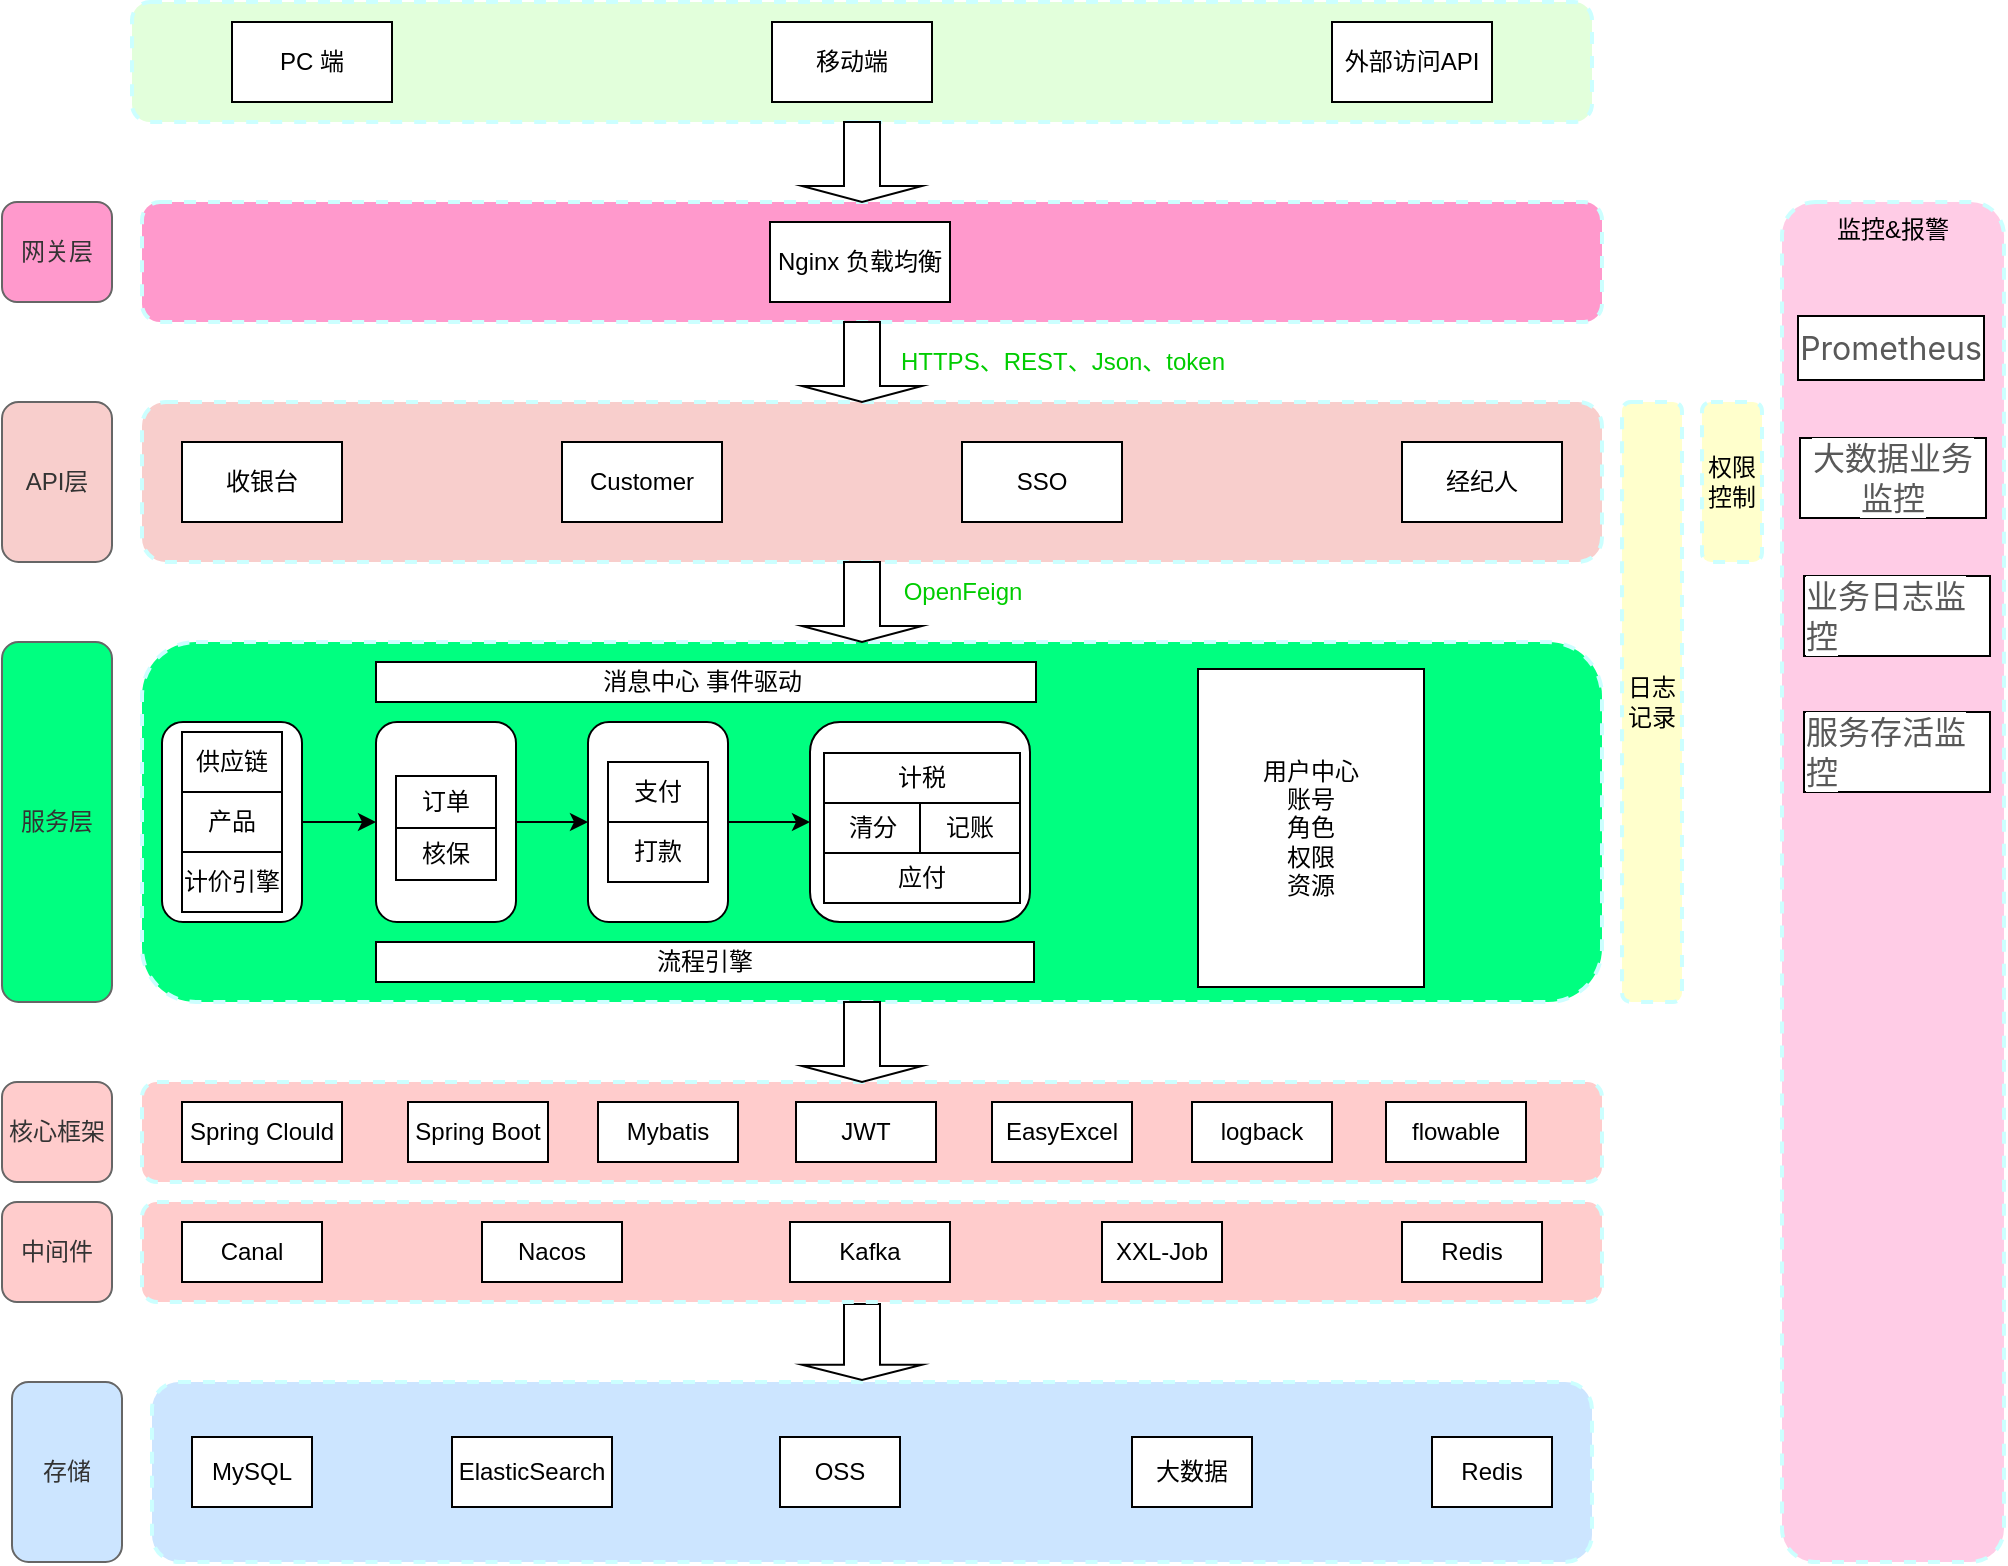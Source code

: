 <mxfile version="26.1.2">
  <diagram name="第 1 页" id="GDbKCuajYz0Do3prRXZw">
    <mxGraphModel dx="2069" dy="1954" grid="0" gridSize="10" guides="1" tooltips="1" connect="1" arrows="1" fold="1" page="1" pageScale="1" pageWidth="827" pageHeight="1169" math="0" shadow="0">
      <root>
        <mxCell id="0" />
        <mxCell id="1" parent="0" />
        <mxCell id="xzhucQesnsCn1omH9_tc-11" value="" style="rounded=1;whiteSpace=wrap;html=1;dashed=1;strokeWidth=2;strokeColor=#CCFFFF;fillColor=#FFCCCC;" parent="1" vertex="1">
          <mxGeometry x="40" y="290" width="730" height="50" as="geometry" />
        </mxCell>
        <mxCell id="xzhucQesnsCn1omH9_tc-3" value="" style="rounded=1;whiteSpace=wrap;html=1;dashed=1;strokeWidth=2;strokeColor=#CCFFFF;fillColor=#CCE5FF;" parent="1" vertex="1">
          <mxGeometry x="45" y="440" width="720" height="90" as="geometry" />
        </mxCell>
        <mxCell id="xzhucQesnsCn1omH9_tc-12" value="核心框架" style="rounded=1;whiteSpace=wrap;html=1;fillColor=#FFCCCC;fontColor=#333333;strokeColor=#666666;" parent="1" vertex="1">
          <mxGeometry x="-30" y="290" width="55" height="50" as="geometry" />
        </mxCell>
        <mxCell id="xzhucQesnsCn1omH9_tc-13" value="" style="rounded=1;whiteSpace=wrap;html=1;dashed=1;strokeWidth=2;strokeColor=#CCFFFF;fillColor=#00FF80;" parent="1" vertex="1">
          <mxGeometry x="40" y="70" width="730" height="180" as="geometry" />
        </mxCell>
        <mxCell id="xzhucQesnsCn1omH9_tc-1" value="日志记录" style="rounded=1;whiteSpace=wrap;html=1;dashed=1;strokeWidth=2;strokeColor=#CCFFFF;fillColor=#FFFFCC;" parent="1" vertex="1">
          <mxGeometry x="780" y="-50" width="30" height="300" as="geometry" />
        </mxCell>
        <mxCell id="xzhucQesnsCn1omH9_tc-14" value="服务层" style="rounded=1;whiteSpace=wrap;html=1;fillColor=#00FF80;fontColor=#333333;strokeColor=#666666;" parent="1" vertex="1">
          <mxGeometry x="-30" y="70" width="55" height="180" as="geometry" />
        </mxCell>
        <mxCell id="xzhucQesnsCn1omH9_tc-15" value="存储" style="rounded=1;whiteSpace=wrap;html=1;fillColor=#CCE5FF;fontColor=#333333;strokeColor=#666666;" parent="1" vertex="1">
          <mxGeometry x="-25" y="440" width="55" height="90" as="geometry" />
        </mxCell>
        <mxCell id="xzhucQesnsCn1omH9_tc-16" value="MySQL" style="rounded=0;whiteSpace=wrap;html=1;" parent="1" vertex="1">
          <mxGeometry x="65" y="467.5" width="60" height="35" as="geometry" />
        </mxCell>
        <mxCell id="xzhucQesnsCn1omH9_tc-17" value="ElasticSearch" style="rounded=0;whiteSpace=wrap;html=1;" parent="1" vertex="1">
          <mxGeometry x="195" y="467.5" width="80" height="35" as="geometry" />
        </mxCell>
        <mxCell id="xzhucQesnsCn1omH9_tc-18" value="OSS" style="rounded=0;whiteSpace=wrap;html=1;" parent="1" vertex="1">
          <mxGeometry x="359" y="467.5" width="60" height="35" as="geometry" />
        </mxCell>
        <mxCell id="xzhucQesnsCn1omH9_tc-19" value="大数据" style="rounded=0;whiteSpace=wrap;html=1;" parent="1" vertex="1">
          <mxGeometry x="535" y="467.5" width="60" height="35" as="geometry" />
        </mxCell>
        <mxCell id="xzhucQesnsCn1omH9_tc-20" value="Redis" style="rounded=0;whiteSpace=wrap;html=1;" parent="1" vertex="1">
          <mxGeometry x="685" y="467.5" width="60" height="35" as="geometry" />
        </mxCell>
        <mxCell id="xzhucQesnsCn1omH9_tc-23" value="权限控制" style="rounded=1;whiteSpace=wrap;html=1;dashed=1;strokeWidth=2;strokeColor=#CCFFFF;fillColor=#FFFFCC;" parent="1" vertex="1">
          <mxGeometry x="820" y="-50" width="30" height="80" as="geometry" />
        </mxCell>
        <mxCell id="xzhucQesnsCn1omH9_tc-24" value="监控&amp;amp;报警" style="rounded=1;whiteSpace=wrap;html=1;dashed=1;strokeWidth=2;strokeColor=#CCFFFF;fillColor=#FFCCE6;align=center;verticalAlign=top;" parent="1" vertex="1">
          <mxGeometry x="860" y="-150" width="111" height="680" as="geometry" />
        </mxCell>
        <mxCell id="xzhucQesnsCn1omH9_tc-26" value="API层" style="rounded=1;whiteSpace=wrap;html=1;fillColor=#F8CECC;fontColor=#333333;strokeColor=#666666;" parent="1" vertex="1">
          <mxGeometry x="-30" y="-50" width="55" height="80" as="geometry" />
        </mxCell>
        <mxCell id="xzhucQesnsCn1omH9_tc-27" value="" style="rounded=1;whiteSpace=wrap;html=1;dashed=1;strokeWidth=2;strokeColor=#CCFFFF;fillColor=#F8CECC;" parent="1" vertex="1">
          <mxGeometry x="40" y="-50" width="730" height="80" as="geometry" />
        </mxCell>
        <mxCell id="xzhucQesnsCn1omH9_tc-28" value="" style="rounded=1;whiteSpace=wrap;html=1;dashed=1;strokeWidth=2;strokeColor=#CCFFFF;fillColor=#FF99CC;" parent="1" vertex="1">
          <mxGeometry x="40" y="-150" width="730" height="60" as="geometry" />
        </mxCell>
        <mxCell id="xzhucQesnsCn1omH9_tc-29" value="网关层" style="rounded=1;whiteSpace=wrap;html=1;fillColor=#FF99CC;fontColor=#333333;strokeColor=#666666;" parent="1" vertex="1">
          <mxGeometry x="-30" y="-150" width="55" height="50" as="geometry" />
        </mxCell>
        <mxCell id="xzhucQesnsCn1omH9_tc-30" value="" style="rounded=1;whiteSpace=wrap;html=1;dashed=1;strokeWidth=2;strokeColor=#CCFFFF;fillColor=#E2FFDB;" parent="1" vertex="1">
          <mxGeometry x="35" y="-250" width="730" height="60" as="geometry" />
        </mxCell>
        <mxCell id="xzhucQesnsCn1omH9_tc-33" value="PC 端" style="rounded=0;whiteSpace=wrap;html=1;" parent="1" vertex="1">
          <mxGeometry x="85" y="-240" width="80" height="40" as="geometry" />
        </mxCell>
        <mxCell id="xzhucQesnsCn1omH9_tc-34" value="移动端" style="rounded=0;whiteSpace=wrap;html=1;" parent="1" vertex="1">
          <mxGeometry x="355" y="-240" width="80" height="40" as="geometry" />
        </mxCell>
        <mxCell id="xzhucQesnsCn1omH9_tc-35" value="外部访问API" style="rounded=0;whiteSpace=wrap;html=1;" parent="1" vertex="1">
          <mxGeometry x="635" y="-240" width="80" height="40" as="geometry" />
        </mxCell>
        <mxCell id="xzhucQesnsCn1omH9_tc-38" value="&lt;font style=&quot;color: rgb(0, 204, 0);&quot;&gt;HTTPS、REST、Json、token&lt;/font&gt;" style="text;html=1;align=center;verticalAlign=middle;resizable=0;points=[];autosize=1;strokeColor=none;fillColor=none;" parent="1" vertex="1">
          <mxGeometry x="405" y="-85" width="190" height="30" as="geometry" />
        </mxCell>
        <mxCell id="OdMvZ81qA7tzputkd07s-1" value="Nginx 负载均衡" style="rounded=0;whiteSpace=wrap;html=1;" parent="1" vertex="1">
          <mxGeometry x="354" y="-140" width="90" height="40" as="geometry" />
        </mxCell>
        <mxCell id="OdMvZ81qA7tzputkd07s-2" value="" style="shape=singleArrow;direction=south;whiteSpace=wrap;html=1;shadow=0;dashed=0;strokeColor=default;align=center;verticalAlign=middle;fontFamily=Helvetica;fontSize=12;fontColor=default;fillColor=default;" parent="1" vertex="1">
          <mxGeometry x="370" y="-90" width="60" height="40" as="geometry" />
        </mxCell>
        <mxCell id="OdMvZ81qA7tzputkd07s-3" value="" style="shape=singleArrow;direction=south;whiteSpace=wrap;html=1;shadow=0;dashed=0;strokeColor=default;align=center;verticalAlign=middle;fontFamily=Helvetica;fontSize=12;fontColor=default;fillColor=default;" parent="1" vertex="1">
          <mxGeometry x="370" y="-190" width="60" height="40" as="geometry" />
        </mxCell>
        <mxCell id="OdMvZ81qA7tzputkd07s-4" value="收银台" style="rounded=0;whiteSpace=wrap;html=1;" parent="1" vertex="1">
          <mxGeometry x="60" y="-30" width="80" height="40" as="geometry" />
        </mxCell>
        <mxCell id="OdMvZ81qA7tzputkd07s-8" value="" style="shape=singleArrow;direction=south;whiteSpace=wrap;html=1;shadow=0;dashed=0;strokeColor=default;align=center;verticalAlign=middle;fontFamily=Helvetica;fontSize=12;fontColor=default;fillColor=default;" parent="1" vertex="1">
          <mxGeometry x="370" y="30" width="60" height="40" as="geometry" />
        </mxCell>
        <mxCell id="OdMvZ81qA7tzputkd07s-9" value="" style="shape=singleArrow;direction=south;whiteSpace=wrap;html=1;shadow=0;dashed=0;strokeColor=default;align=center;verticalAlign=middle;fontFamily=Helvetica;fontSize=12;fontColor=default;fillColor=default;" parent="1" vertex="1">
          <mxGeometry x="370" y="250" width="60" height="40" as="geometry" />
        </mxCell>
        <mxCell id="OdMvZ81qA7tzputkd07s-10" value="" style="shape=singleArrow;direction=south;whiteSpace=wrap;html=1;shadow=0;dashed=0;strokeColor=default;align=center;verticalAlign=middle;fontFamily=Helvetica;fontSize=12;fontColor=default;fillColor=default;" parent="1" vertex="1">
          <mxGeometry x="370" y="401" width="60" height="38" as="geometry" />
        </mxCell>
        <mxCell id="OdMvZ81qA7tzputkd07s-11" value="Spring Clould" style="rounded=0;whiteSpace=wrap;html=1;" parent="1" vertex="1">
          <mxGeometry x="60" y="300" width="80" height="30" as="geometry" />
        </mxCell>
        <mxCell id="OdMvZ81qA7tzputkd07s-13" value="用户中心&lt;div&gt;账号&lt;br&gt;&lt;div&gt;角色&lt;br&gt;&lt;div&gt;权限&lt;/div&gt;&lt;div&gt;资源&lt;/div&gt;&lt;/div&gt;&lt;/div&gt;" style="rounded=0;whiteSpace=wrap;html=1;" parent="1" vertex="1">
          <mxGeometry x="568" y="83.5" width="113" height="159" as="geometry" />
        </mxCell>
        <mxCell id="4TPlroOe607ObJDRauhU-2" value="&lt;font style=&quot;color: rgb(0, 204, 0);&quot;&gt;OpenFeign&lt;/font&gt;" style="text;html=1;align=center;verticalAlign=middle;resizable=0;points=[];autosize=1;strokeColor=none;fillColor=none;" vertex="1" parent="1">
          <mxGeometry x="410" y="30" width="80" height="30" as="geometry" />
        </mxCell>
        <mxCell id="4TPlroOe607ObJDRauhU-13" value="消息中心 事件驱动&amp;nbsp;" style="rounded=0;whiteSpace=wrap;html=1;" vertex="1" parent="1">
          <mxGeometry x="157" y="80" width="330" height="20" as="geometry" />
        </mxCell>
        <mxCell id="4TPlroOe607ObJDRauhU-14" value="Customer" style="rounded=0;whiteSpace=wrap;html=1;" vertex="1" parent="1">
          <mxGeometry x="250" y="-30" width="80" height="40" as="geometry" />
        </mxCell>
        <mxCell id="4TPlroOe607ObJDRauhU-16" value="SSO" style="rounded=0;whiteSpace=wrap;html=1;" vertex="1" parent="1">
          <mxGeometry x="450" y="-30" width="80" height="40" as="geometry" />
        </mxCell>
        <mxCell id="4TPlroOe607ObJDRauhU-19" value="流程引擎" style="rounded=0;whiteSpace=wrap;html=1;" vertex="1" parent="1">
          <mxGeometry x="157" y="220" width="329" height="20" as="geometry" />
        </mxCell>
        <mxCell id="4TPlroOe607ObJDRauhU-23" value="经纪人" style="rounded=0;whiteSpace=wrap;html=1;" vertex="1" parent="1">
          <mxGeometry x="670" y="-30" width="80" height="40" as="geometry" />
        </mxCell>
        <mxCell id="4TPlroOe607ObJDRauhU-40" style="edgeStyle=orthogonalEdgeStyle;rounded=0;orthogonalLoop=1;jettySize=auto;html=1;entryX=0;entryY=0.5;entryDx=0;entryDy=0;" edge="1" parent="1" source="4TPlroOe607ObJDRauhU-25" target="4TPlroOe607ObJDRauhU-37">
          <mxGeometry relative="1" as="geometry" />
        </mxCell>
        <mxCell id="4TPlroOe607ObJDRauhU-25" value="" style="rounded=1;whiteSpace=wrap;html=1;align=left;verticalAlign=top;" vertex="1" parent="1">
          <mxGeometry x="50" y="110" width="70" height="100" as="geometry" />
        </mxCell>
        <mxCell id="4TPlroOe607ObJDRauhU-17" value="产品" style="rounded=0;whiteSpace=wrap;html=1;" vertex="1" parent="1">
          <mxGeometry x="60" y="145" width="50" height="30" as="geometry" />
        </mxCell>
        <mxCell id="4TPlroOe607ObJDRauhU-24" value="供应链" style="rounded=0;whiteSpace=wrap;html=1;" vertex="1" parent="1">
          <mxGeometry x="60" y="115" width="50" height="30" as="geometry" />
        </mxCell>
        <mxCell id="4TPlroOe607ObJDRauhU-22" value="计价引擎" style="rounded=0;whiteSpace=wrap;html=1;" vertex="1" parent="1">
          <mxGeometry x="60" y="175" width="50" height="30" as="geometry" />
        </mxCell>
        <mxCell id="4TPlroOe607ObJDRauhU-27" value="Spring Boot" style="rounded=0;whiteSpace=wrap;html=1;" vertex="1" parent="1">
          <mxGeometry x="173" y="300" width="70" height="30" as="geometry" />
        </mxCell>
        <mxCell id="4TPlroOe607ObJDRauhU-30" value="" style="rounded=1;whiteSpace=wrap;html=1;dashed=1;strokeWidth=2;strokeColor=#CCFFFF;fillColor=#FFCCCC;" vertex="1" parent="1">
          <mxGeometry x="40" y="350" width="730" height="50" as="geometry" />
        </mxCell>
        <mxCell id="4TPlroOe607ObJDRauhU-31" value="中间件" style="rounded=1;whiteSpace=wrap;html=1;fillColor=#FFCCCC;fontColor=#333333;strokeColor=#666666;" vertex="1" parent="1">
          <mxGeometry x="-30" y="350" width="55" height="50" as="geometry" />
        </mxCell>
        <mxCell id="4TPlroOe607ObJDRauhU-32" value="Kafka" style="rounded=0;whiteSpace=wrap;html=1;" vertex="1" parent="1">
          <mxGeometry x="364" y="360" width="80" height="30" as="geometry" />
        </mxCell>
        <mxCell id="4TPlroOe607ObJDRauhU-33" value="Canal" style="rounded=0;whiteSpace=wrap;html=1;" vertex="1" parent="1">
          <mxGeometry x="60" y="360" width="70" height="30" as="geometry" />
        </mxCell>
        <mxCell id="4TPlroOe607ObJDRauhU-34" value="Redis" style="rounded=0;whiteSpace=wrap;html=1;" vertex="1" parent="1">
          <mxGeometry x="670" y="360" width="70" height="30" as="geometry" />
        </mxCell>
        <mxCell id="4TPlroOe607ObJDRauhU-35" value="Nacos" style="rounded=0;whiteSpace=wrap;html=1;" vertex="1" parent="1">
          <mxGeometry x="210" y="360" width="70" height="30" as="geometry" />
        </mxCell>
        <mxCell id="4TPlroOe607ObJDRauhU-36" value="XXL-Job" style="rounded=0;whiteSpace=wrap;html=1;" vertex="1" parent="1">
          <mxGeometry x="520" y="360" width="60" height="30" as="geometry" />
        </mxCell>
        <mxCell id="4TPlroOe607ObJDRauhU-41" style="edgeStyle=orthogonalEdgeStyle;rounded=0;orthogonalLoop=1;jettySize=auto;html=1;entryX=0;entryY=0.5;entryDx=0;entryDy=0;" edge="1" parent="1" source="4TPlroOe607ObJDRauhU-37" target="4TPlroOe607ObJDRauhU-38">
          <mxGeometry relative="1" as="geometry" />
        </mxCell>
        <mxCell id="4TPlroOe607ObJDRauhU-37" value="" style="rounded=1;whiteSpace=wrap;html=1;align=left;verticalAlign=top;" vertex="1" parent="1">
          <mxGeometry x="157" y="110" width="70" height="100" as="geometry" />
        </mxCell>
        <mxCell id="4TPlroOe607ObJDRauhU-26" value="订单" style="rounded=0;whiteSpace=wrap;html=1;" vertex="1" parent="1">
          <mxGeometry x="167" y="137" width="50" height="26" as="geometry" />
        </mxCell>
        <mxCell id="4TPlroOe607ObJDRauhU-45" style="edgeStyle=orthogonalEdgeStyle;rounded=0;orthogonalLoop=1;jettySize=auto;html=1;entryX=0;entryY=0.5;entryDx=0;entryDy=0;" edge="1" parent="1" source="4TPlroOe607ObJDRauhU-38" target="4TPlroOe607ObJDRauhU-39">
          <mxGeometry relative="1" as="geometry" />
        </mxCell>
        <mxCell id="4TPlroOe607ObJDRauhU-38" value="" style="rounded=1;whiteSpace=wrap;html=1;align=left;verticalAlign=top;" vertex="1" parent="1">
          <mxGeometry x="263" y="110" width="70" height="100" as="geometry" />
        </mxCell>
        <mxCell id="4TPlroOe607ObJDRauhU-15" value="支付" style="rounded=0;whiteSpace=wrap;html=1;" vertex="1" parent="1">
          <mxGeometry x="273" y="130" width="50" height="30" as="geometry" />
        </mxCell>
        <mxCell id="4TPlroOe607ObJDRauhU-39" value="" style="rounded=1;whiteSpace=wrap;html=1;align=left;verticalAlign=top;" vertex="1" parent="1">
          <mxGeometry x="374" y="110" width="110" height="100" as="geometry" />
        </mxCell>
        <mxCell id="4TPlroOe607ObJDRauhU-20" value="清分" style="rounded=0;whiteSpace=wrap;html=1;" vertex="1" parent="1">
          <mxGeometry x="381" y="150.5" width="49" height="25" as="geometry" />
        </mxCell>
        <mxCell id="4TPlroOe607ObJDRauhU-21" value="记账" style="rounded=0;whiteSpace=wrap;html=1;" vertex="1" parent="1">
          <mxGeometry x="429" y="150.5" width="50" height="25" as="geometry" />
        </mxCell>
        <mxCell id="OdMvZ81qA7tzputkd07s-14" value="计税" style="rounded=0;whiteSpace=wrap;html=1;" parent="1" vertex="1">
          <mxGeometry x="381" y="125.5" width="98" height="25" as="geometry" />
        </mxCell>
        <mxCell id="4TPlroOe607ObJDRauhU-43" value="核保" style="rounded=0;whiteSpace=wrap;html=1;" vertex="1" parent="1">
          <mxGeometry x="167" y="163" width="50" height="26" as="geometry" />
        </mxCell>
        <mxCell id="4TPlroOe607ObJDRauhU-46" value="应付" style="rounded=0;whiteSpace=wrap;html=1;" vertex="1" parent="1">
          <mxGeometry x="381" y="175.5" width="98" height="25" as="geometry" />
        </mxCell>
        <mxCell id="4TPlroOe607ObJDRauhU-18" value="&lt;span style=&quot;background-color: transparent; color: light-dark(rgb(0, 0, 0), rgb(255, 255, 255));&quot;&gt;打款&lt;/span&gt;" style="rounded=0;whiteSpace=wrap;html=1;" vertex="1" parent="1">
          <mxGeometry x="273" y="160" width="50" height="30" as="geometry" />
        </mxCell>
        <mxCell id="4TPlroOe607ObJDRauhU-47" value="Mybatis" style="rounded=0;whiteSpace=wrap;html=1;" vertex="1" parent="1">
          <mxGeometry x="268" y="300" width="70" height="30" as="geometry" />
        </mxCell>
        <mxCell id="4TPlroOe607ObJDRauhU-48" value="JWT" style="rounded=0;whiteSpace=wrap;html=1;" vertex="1" parent="1">
          <mxGeometry x="367" y="300" width="70" height="30" as="geometry" />
        </mxCell>
        <mxCell id="4TPlroOe607ObJDRauhU-49" value="EasyExcel" style="rounded=0;whiteSpace=wrap;html=1;" vertex="1" parent="1">
          <mxGeometry x="465" y="300" width="70" height="30" as="geometry" />
        </mxCell>
        <mxCell id="4TPlroOe607ObJDRauhU-50" value="logback" style="rounded=0;whiteSpace=wrap;html=1;" vertex="1" parent="1">
          <mxGeometry x="565" y="300" width="70" height="30" as="geometry" />
        </mxCell>
        <mxCell id="4TPlroOe607ObJDRauhU-51" value="&lt;span style=&quot;color: rgb(89, 89, 89); font-family: -apple-system, &amp;quot;system-ui&amp;quot;, &amp;quot;Helvetica Neue&amp;quot;, Tahoma, &amp;quot;PingFang SC&amp;quot;, &amp;quot;Microsoft Yahei&amp;quot;, Arial, &amp;quot;Hiragino Sans GB&amp;quot;, sans-serif, &amp;quot;Apple Color Emoji&amp;quot;, &amp;quot;Segoe UI Emoji&amp;quot;, &amp;quot;Segoe UI Symbol&amp;quot;, &amp;quot;Noto Color Emoji&amp;quot;; font-size: 16px; text-align: left; white-space-collapse: preserve; background-color: rgb(255, 255, 255);&quot;&gt;Prometheus&lt;/span&gt;" style="rounded=0;whiteSpace=wrap;html=1;" vertex="1" parent="1">
          <mxGeometry x="868" y="-93" width="93" height="32" as="geometry" />
        </mxCell>
        <mxCell id="4TPlroOe607ObJDRauhU-52" value="&lt;span style=&quot;color: rgb(89, 89, 89); font-family: -apple-system, &amp;quot;system-ui&amp;quot;, &amp;quot;Helvetica Neue&amp;quot;, Tahoma, &amp;quot;PingFang SC&amp;quot;, &amp;quot;Microsoft Yahei&amp;quot;, Arial, &amp;quot;Hiragino Sans GB&amp;quot;, sans-serif, &amp;quot;Apple Color Emoji&amp;quot;, &amp;quot;Segoe UI Emoji&amp;quot;, &amp;quot;Segoe UI Symbol&amp;quot;, &amp;quot;Noto Color Emoji&amp;quot;; font-size: 16px; text-align: left; white-space-collapse: preserve; background-color: rgb(255, 255, 255);&quot;&gt;大数据业务监控&lt;/span&gt;" style="rounded=0;whiteSpace=wrap;html=1;" vertex="1" parent="1">
          <mxGeometry x="869" y="-32" width="93" height="40" as="geometry" />
        </mxCell>
        <mxCell id="4TPlroOe607ObJDRauhU-53" value="&lt;div style=&quot;text-align: left;&quot;&gt;&lt;font face=&quot;-apple-system, system-ui, Helvetica Neue, Tahoma, PingFang SC, Microsoft Yahei, Arial, Hiragino Sans GB, sans-serif, Apple Color Emoji, Segoe UI Emoji, Segoe UI Symbol, Noto Color Emoji&quot; color=&quot;#595959&quot;&gt;&lt;span style=&quot;font-size: 16px; white-space-collapse: preserve; background-color: rgb(255, 255, 255);&quot;&gt;业务日志监控&lt;/span&gt;&lt;/font&gt;&lt;/div&gt;" style="rounded=0;whiteSpace=wrap;html=1;" vertex="1" parent="1">
          <mxGeometry x="871" y="37" width="93" height="40" as="geometry" />
        </mxCell>
        <mxCell id="4TPlroOe607ObJDRauhU-54" value="&lt;div style=&quot;text-align: left;&quot;&gt;&lt;font face=&quot;-apple-system, system-ui, Helvetica Neue, Tahoma, PingFang SC, Microsoft Yahei, Arial, Hiragino Sans GB, sans-serif, Apple Color Emoji, Segoe UI Emoji, Segoe UI Symbol, Noto Color Emoji&quot; color=&quot;#595959&quot;&gt;&lt;span style=&quot;font-size: 16px; white-space-collapse: preserve; background-color: rgb(255, 255, 255);&quot;&gt;服务存活监控&lt;/span&gt;&lt;/font&gt;&lt;/div&gt;" style="rounded=0;whiteSpace=wrap;html=1;" vertex="1" parent="1">
          <mxGeometry x="871" y="105" width="93" height="40" as="geometry" />
        </mxCell>
        <mxCell id="4TPlroOe607ObJDRauhU-55" value="flowable" style="rounded=0;whiteSpace=wrap;html=1;" vertex="1" parent="1">
          <mxGeometry x="662" y="300" width="70" height="30" as="geometry" />
        </mxCell>
      </root>
    </mxGraphModel>
  </diagram>
</mxfile>
